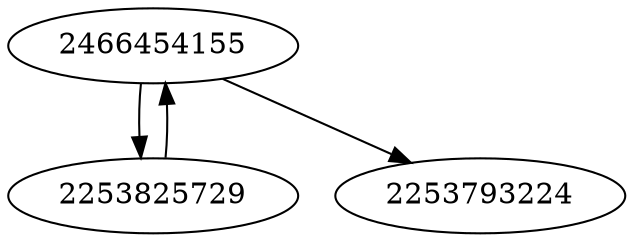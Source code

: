strict digraph  {
2253793224;
2253825729;
2466454155;
2253825729 -> 2466454155;
2466454155 -> 2253825729;
2466454155 -> 2253793224;
}
